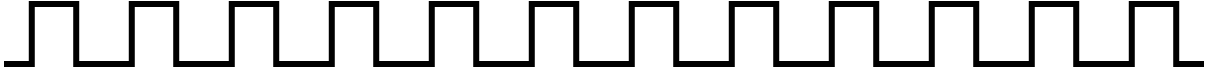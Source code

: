 <mxfile version="18.0.8" type="github">
  <diagram id="WptA2Vf-F1otfhYMWSsw" name="Page-1">
    <mxGraphModel dx="1422" dy="772" grid="1" gridSize="10" guides="1" tooltips="1" connect="1" arrows="1" fold="1" page="1" pageScale="1" pageWidth="827" pageHeight="1169" math="0" shadow="0">
      <root>
        <mxCell id="0" />
        <mxCell id="1" parent="0" />
        <mxCell id="3pqejFtg06VVlJbQOnC8-13" value="" style="group" vertex="1" connectable="0" parent="1">
          <mxGeometry x="90" y="210" width="600" height="30" as="geometry" />
        </mxCell>
        <mxCell id="3pqejFtg06VVlJbQOnC8-1" value="" style="pointerEvents=1;verticalLabelPosition=bottom;shadow=0;dashed=0;align=center;html=1;verticalAlign=top;shape=mxgraph.electrical.waveforms.pulse_1;strokeWidth=3;" vertex="1" parent="3pqejFtg06VVlJbQOnC8-13">
          <mxGeometry width="50" height="30" as="geometry" />
        </mxCell>
        <mxCell id="3pqejFtg06VVlJbQOnC8-2" value="" style="pointerEvents=1;verticalLabelPosition=bottom;shadow=0;dashed=0;align=center;html=1;verticalAlign=top;shape=mxgraph.electrical.waveforms.pulse_1;strokeWidth=3;" vertex="1" parent="3pqejFtg06VVlJbQOnC8-13">
          <mxGeometry x="50" width="50" height="30" as="geometry" />
        </mxCell>
        <mxCell id="3pqejFtg06VVlJbQOnC8-3" value="" style="pointerEvents=1;verticalLabelPosition=bottom;shadow=0;dashed=0;align=center;html=1;verticalAlign=top;shape=mxgraph.electrical.waveforms.pulse_1;strokeWidth=3;" vertex="1" parent="3pqejFtg06VVlJbQOnC8-13">
          <mxGeometry x="100" width="50" height="30" as="geometry" />
        </mxCell>
        <mxCell id="3pqejFtg06VVlJbQOnC8-4" value="" style="pointerEvents=1;verticalLabelPosition=bottom;shadow=0;dashed=0;align=center;html=1;verticalAlign=top;shape=mxgraph.electrical.waveforms.pulse_1;strokeWidth=3;" vertex="1" parent="3pqejFtg06VVlJbQOnC8-13">
          <mxGeometry x="150" width="50" height="30" as="geometry" />
        </mxCell>
        <mxCell id="3pqejFtg06VVlJbQOnC8-5" value="" style="pointerEvents=1;verticalLabelPosition=bottom;shadow=0;dashed=0;align=center;html=1;verticalAlign=top;shape=mxgraph.electrical.waveforms.pulse_1;strokeWidth=3;" vertex="1" parent="3pqejFtg06VVlJbQOnC8-13">
          <mxGeometry x="200" width="50" height="30" as="geometry" />
        </mxCell>
        <mxCell id="3pqejFtg06VVlJbQOnC8-6" value="" style="pointerEvents=1;verticalLabelPosition=bottom;shadow=0;dashed=0;align=center;html=1;verticalAlign=top;shape=mxgraph.electrical.waveforms.pulse_1;strokeWidth=3;" vertex="1" parent="3pqejFtg06VVlJbQOnC8-13">
          <mxGeometry x="250" width="50" height="30" as="geometry" />
        </mxCell>
        <mxCell id="3pqejFtg06VVlJbQOnC8-7" value="" style="pointerEvents=1;verticalLabelPosition=bottom;shadow=0;dashed=0;align=center;html=1;verticalAlign=top;shape=mxgraph.electrical.waveforms.pulse_1;strokeWidth=3;" vertex="1" parent="3pqejFtg06VVlJbQOnC8-13">
          <mxGeometry x="300" width="50" height="30" as="geometry" />
        </mxCell>
        <mxCell id="3pqejFtg06VVlJbQOnC8-8" value="" style="pointerEvents=1;verticalLabelPosition=bottom;shadow=0;dashed=0;align=center;html=1;verticalAlign=top;shape=mxgraph.electrical.waveforms.pulse_1;strokeWidth=3;" vertex="1" parent="3pqejFtg06VVlJbQOnC8-13">
          <mxGeometry x="350" width="50" height="30" as="geometry" />
        </mxCell>
        <mxCell id="3pqejFtg06VVlJbQOnC8-9" value="" style="pointerEvents=1;verticalLabelPosition=bottom;shadow=0;dashed=0;align=center;html=1;verticalAlign=top;shape=mxgraph.electrical.waveforms.pulse_1;strokeWidth=3;" vertex="1" parent="3pqejFtg06VVlJbQOnC8-13">
          <mxGeometry x="400" width="50" height="30" as="geometry" />
        </mxCell>
        <mxCell id="3pqejFtg06VVlJbQOnC8-10" value="" style="pointerEvents=1;verticalLabelPosition=bottom;shadow=0;dashed=0;align=center;html=1;verticalAlign=top;shape=mxgraph.electrical.waveforms.pulse_1;strokeWidth=3;" vertex="1" parent="3pqejFtg06VVlJbQOnC8-13">
          <mxGeometry x="450" width="50" height="30" as="geometry" />
        </mxCell>
        <mxCell id="3pqejFtg06VVlJbQOnC8-11" value="" style="pointerEvents=1;verticalLabelPosition=bottom;shadow=0;dashed=0;align=center;html=1;verticalAlign=top;shape=mxgraph.electrical.waveforms.pulse_1;strokeWidth=3;" vertex="1" parent="3pqejFtg06VVlJbQOnC8-13">
          <mxGeometry x="500" width="50" height="30" as="geometry" />
        </mxCell>
        <mxCell id="3pqejFtg06VVlJbQOnC8-12" value="" style="pointerEvents=1;verticalLabelPosition=bottom;shadow=0;dashed=0;align=center;html=1;verticalAlign=top;shape=mxgraph.electrical.waveforms.pulse_1;strokeWidth=3;" vertex="1" parent="3pqejFtg06VVlJbQOnC8-13">
          <mxGeometry x="550" width="50" height="30" as="geometry" />
        </mxCell>
      </root>
    </mxGraphModel>
  </diagram>
</mxfile>
